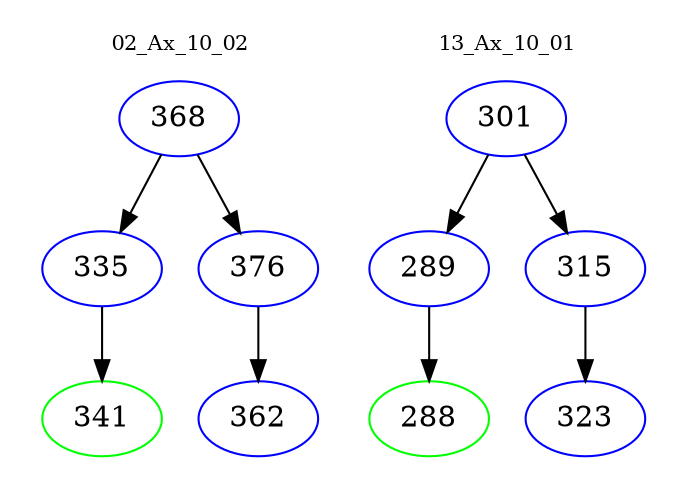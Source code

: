 digraph{
subgraph cluster_0 {
color = white
label = "02_Ax_10_02";
fontsize=10;
T0_368 [label="368", color="blue"]
T0_368 -> T0_335 [color="black"]
T0_335 [label="335", color="blue"]
T0_335 -> T0_341 [color="black"]
T0_341 [label="341", color="green"]
T0_368 -> T0_376 [color="black"]
T0_376 [label="376", color="blue"]
T0_376 -> T0_362 [color="black"]
T0_362 [label="362", color="blue"]
}
subgraph cluster_1 {
color = white
label = "13_Ax_10_01";
fontsize=10;
T1_301 [label="301", color="blue"]
T1_301 -> T1_289 [color="black"]
T1_289 [label="289", color="blue"]
T1_289 -> T1_288 [color="black"]
T1_288 [label="288", color="green"]
T1_301 -> T1_315 [color="black"]
T1_315 [label="315", color="blue"]
T1_315 -> T1_323 [color="black"]
T1_323 [label="323", color="blue"]
}
}
